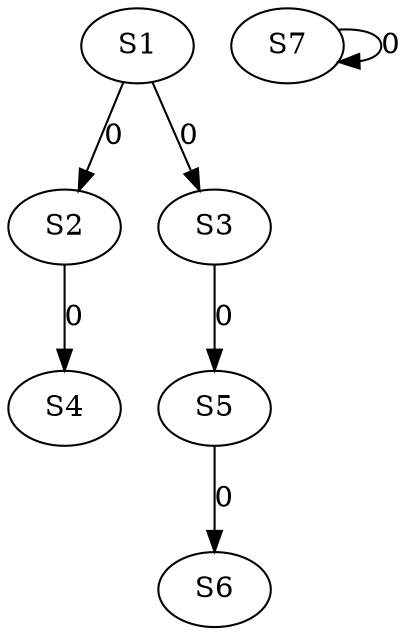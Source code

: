 strict digraph {
	S1 -> S2 [ label = 0 ];
	S1 -> S3 [ label = 0 ];
	S2 -> S4 [ label = 0 ];
	S3 -> S5 [ label = 0 ];
	S5 -> S6 [ label = 0 ];
	S7 -> S7 [ label = 0 ];
}